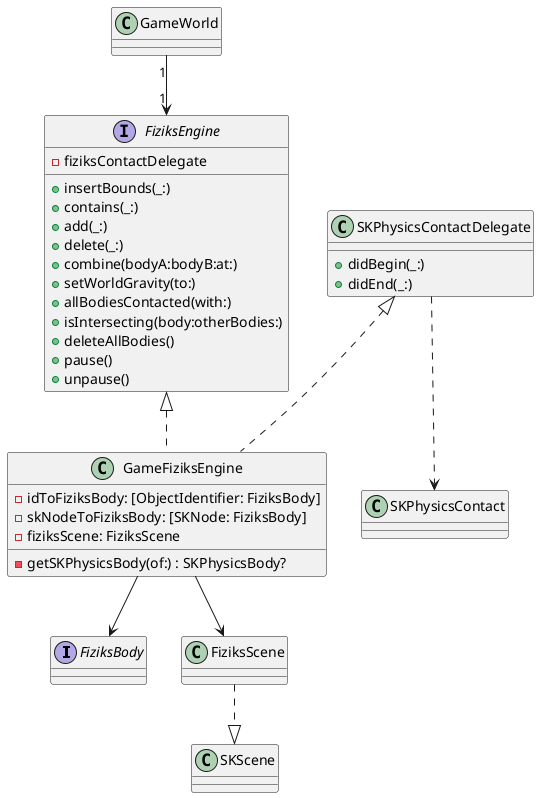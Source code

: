 
@startuml
interface FiziksBody {

}

interface FiziksEngine {
    - fiziksContactDelegate
    +insertBounds(_:)
    +contains(_:)
    +add(_:)
    +delete(_:)
    +combine(bodyA:bodyB:at:)
    +setWorldGravity(to:)
    +allBodiesContacted(with:)
    +isIntersecting(body:otherBodies:)
    +deleteAllBodies()
    +pause()
    +unpause()
}

class GameFiziksEngine implements SKPhysicsContactDelegate, FiziksEngine {
    -idToFiziksBody: [ObjectIdentifier: FiziksBody]
    -skNodeToFiziksBody: [SKNode: FiziksBody]
    -fiziksScene: FiziksScene
    -getSKPhysicsBody(of:) : SKPhysicsBody?
}

class SKPhysicsContactDelegate {
    +didBegin(_:)
    +didEnd(_:)
}

GameFiziksEngine --> FiziksBody
GameFiziksEngine --> FiziksScene
SKPhysicsContactDelegate ..> SKPhysicsContact
FiziksScene ..|> SKScene
GameWorld "1"-->"1" FiziksEngine
@enduml